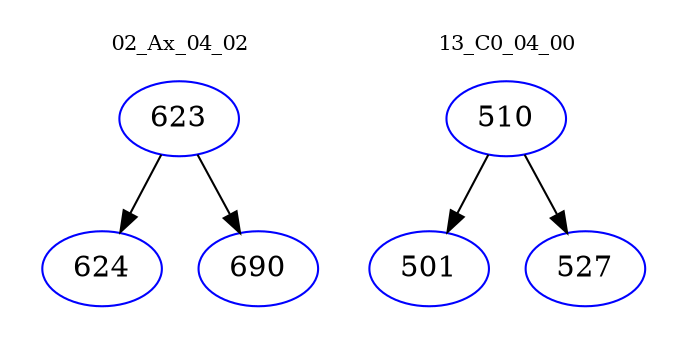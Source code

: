 digraph{
subgraph cluster_0 {
color = white
label = "02_Ax_04_02";
fontsize=10;
T0_623 [label="623", color="blue"]
T0_623 -> T0_624 [color="black"]
T0_624 [label="624", color="blue"]
T0_623 -> T0_690 [color="black"]
T0_690 [label="690", color="blue"]
}
subgraph cluster_1 {
color = white
label = "13_C0_04_00";
fontsize=10;
T1_510 [label="510", color="blue"]
T1_510 -> T1_501 [color="black"]
T1_501 [label="501", color="blue"]
T1_510 -> T1_527 [color="black"]
T1_527 [label="527", color="blue"]
}
}
